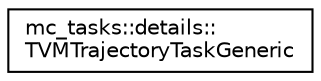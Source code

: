 digraph "Graphical Class Hierarchy"
{
 // INTERACTIVE_SVG=YES
  edge [fontname="Helvetica",fontsize="10",labelfontname="Helvetica",labelfontsize="10"];
  node [fontname="Helvetica",fontsize="10",shape=record];
  rankdir="LR";
  Node0 [label="mc_tasks::details::\lTVMTrajectoryTaskGeneric",height=0.2,width=0.4,color="black", fillcolor="white", style="filled",URL="$structmc__tasks_1_1details_1_1TVMTrajectoryTaskGeneric.html"];
}
